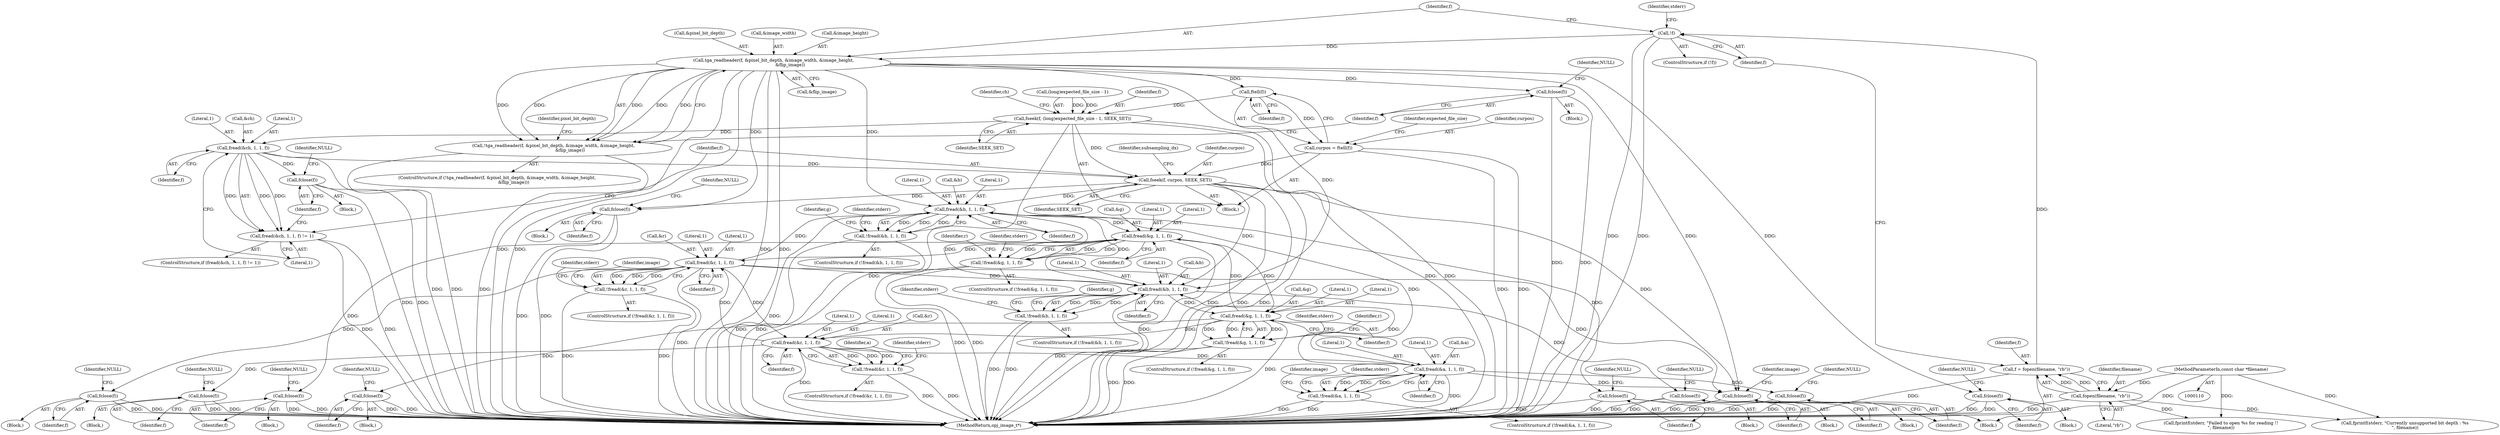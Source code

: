 digraph "0_openjpeg_2cd30c2b06ce332dede81cccad8b334cde997281_1@API" {
"1000150" [label="(Call,tga_readheader(f, &pixel_bit_depth, &image_width, &image_height,\n                        &flip_image))"];
"1000139" [label="(Call,!f)"];
"1000133" [label="(Call,f = fopen(filename, \"rb\"))"];
"1000135" [label="(Call,fopen(filename, \"rb\"))"];
"1000111" [label="(MethodParameterIn,const char *filename)"];
"1000149" [label="(Call,!tga_readheader(f, &pixel_bit_depth, &image_width, &image_height,\n                        &flip_image))"];
"1000161" [label="(Call,fclose(f))"];
"1000175" [label="(Call,fclose(f))"];
"1000257" [label="(Call,ftell(f))"];
"1000255" [label="(Call,curpos = ftell(f))"];
"1000293" [label="(Call,fseek(f, curpos, SEEK_SET))"];
"1000385" [label="(Call,fclose(f))"];
"1000531" [label="(Call,fread(&b, 1, 1, f))"];
"1000530" [label="(Call,!fread(&b, 1, 1, f))"];
"1000543" [label="(Call,fclose(f))"];
"1000549" [label="(Call,fread(&g, 1, 1, f))"];
"1000548" [label="(Call,!fread(&g, 1, 1, f))"];
"1000561" [label="(Call,fclose(f))"];
"1000567" [label="(Call,fread(&r, 1, 1, f))"];
"1000566" [label="(Call,!fread(&r, 1, 1, f))"];
"1000579" [label="(Call,fclose(f))"];
"1000640" [label="(Call,fread(&b, 1, 1, f))"];
"1000639" [label="(Call,!fread(&b, 1, 1, f))"];
"1000652" [label="(Call,fclose(f))"];
"1000658" [label="(Call,fread(&g, 1, 1, f))"];
"1000657" [label="(Call,!fread(&g, 1, 1, f))"];
"1000670" [label="(Call,fclose(f))"];
"1000676" [label="(Call,fread(&r, 1, 1, f))"];
"1000675" [label="(Call,!fread(&r, 1, 1, f))"];
"1000688" [label="(Call,fclose(f))"];
"1000694" [label="(Call,fread(&a, 1, 1, f))"];
"1000693" [label="(Call,!fread(&a, 1, 1, f))"];
"1000706" [label="(Call,fclose(f))"];
"1000762" [label="(Call,fclose(f))"];
"1000271" [label="(Call,fseek(f, (long)expected_file_size - 1, SEEK_SET))"];
"1000281" [label="(Call,fread(&ch, 1, 1, f))"];
"1000280" [label="(Call,fread(&ch, 1, 1, f) != 1)"];
"1000289" [label="(Call,fclose(f))"];
"1000530" [label="(Call,!fread(&b, 1, 1, f))"];
"1000694" [label="(Call,fread(&a, 1, 1, f))"];
"1000660" [label="(Identifier,g)"];
"1000293" [label="(Call,fseek(f, curpos, SEEK_SET))"];
"1000670" [label="(Call,fclose(f))"];
"1000160" [label="(Block,)"];
"1000298" [label="(Identifier,subsampling_dx)"];
"1000646" [label="(Block,)"];
"1000134" [label="(Identifier,f)"];
"1000678" [label="(Identifier,r)"];
"1000758" [label="(Call,fprintf(stderr, \"Currently unsupported bit depth : %s\n\", filename))"];
"1000296" [label="(Identifier,SEEK_SET)"];
"1000289" [label="(Call,fclose(f))"];
"1000588" [label="(Identifier,image)"];
"1000645" [label="(Identifier,f)"];
"1000174" [label="(Block,)"];
"1000582" [label="(Identifier,NULL)"];
"1000284" [label="(Literal,1)"];
"1000575" [label="(Identifier,stderr)"];
"1000659" [label="(Call,&g)"];
"1000677" [label="(Call,&r)"];
"1000700" [label="(Block,)"];
"1000551" [label="(Identifier,g)"];
"1000272" [label="(Identifier,f)"];
"1000697" [label="(Literal,1)"];
"1000138" [label="(ControlStructure,if (!f))"];
"1000656" [label="(ControlStructure,if (!fread(&g, 1, 1, f)))"];
"1000674" [label="(ControlStructure,if (!fread(&r, 1, 1, f)))"];
"1000285" [label="(Literal,1)"];
"1000652" [label="(Call,fclose(f))"];
"1000664" [label="(Block,)"];
"1000257" [label="(Call,ftell(f))"];
"1000657" [label="(Call,!fread(&g, 1, 1, f))"];
"1000643" [label="(Literal,1)"];
"1000766" [label="(MethodReturn,opj_image_t*)"];
"1000148" [label="(ControlStructure,if (!tga_readheader(f, &pixel_bit_depth, &image_width, &image_height,\n                        &flip_image)))"];
"1000154" [label="(Call,&image_width)"];
"1000290" [label="(Identifier,f)"];
"1000567" [label="(Call,fread(&r, 1, 1, f))"];
"1000151" [label="(Identifier,f)"];
"1000388" [label="(Identifier,NULL)"];
"1000663" [label="(Identifier,f)"];
"1000529" [label="(ControlStructure,if (!fread(&b, 1, 1, f)))"];
"1000142" [label="(Call,fprintf(stderr, \"Failed to open %s for reading !!\n\", filename))"];
"1000675" [label="(Call,!fread(&r, 1, 1, f))"];
"1000149" [label="(Call,!tga_readheader(f, &pixel_bit_depth, &image_width, &image_height,\n                        &flip_image))"];
"1000534" [label="(Literal,1)"];
"1000691" [label="(Identifier,NULL)"];
"1000661" [label="(Literal,1)"];
"1000658" [label="(Call,fread(&g, 1, 1, f))"];
"1000699" [label="(Identifier,f)"];
"1000169" [label="(Identifier,pixel_bit_depth)"];
"1000294" [label="(Identifier,f)"];
"1000696" [label="(Identifier,a)"];
"1000681" [label="(Identifier,f)"];
"1000554" [label="(Identifier,f)"];
"1000544" [label="(Identifier,f)"];
"1000283" [label="(Identifier,ch)"];
"1000288" [label="(Block,)"];
"1000662" [label="(Literal,1)"];
"1000568" [label="(Call,&r)"];
"1000709" [label="(Identifier,NULL)"];
"1000689" [label="(Identifier,f)"];
"1000280" [label="(Call,fread(&ch, 1, 1, f) != 1)"];
"1000536" [label="(Identifier,f)"];
"1000176" [label="(Identifier,f)"];
"1000641" [label="(Call,&b)"];
"1000287" [label="(Literal,1)"];
"1000571" [label="(Literal,1)"];
"1000136" [label="(Identifier,filename)"];
"1000133" [label="(Call,f = fopen(filename, \"rb\"))"];
"1000671" [label="(Identifier,f)"];
"1000549" [label="(Call,fread(&g, 1, 1, f))"];
"1000547" [label="(ControlStructure,if (!fread(&g, 1, 1, f)))"];
"1000715" [label="(Identifier,image)"];
"1000673" [label="(Identifier,NULL)"];
"1000682" [label="(Block,)"];
"1000572" [label="(Identifier,f)"];
"1000385" [label="(Call,fclose(f))"];
"1000255" [label="(Call,curpos = ftell(f))"];
"1000684" [label="(Identifier,stderr)"];
"1000688" [label="(Call,fclose(f))"];
"1000111" [label="(MethodParameterIn,const char *filename)"];
"1000158" [label="(Call,&flip_image)"];
"1000113" [label="(Block,)"];
"1000271" [label="(Call,fseek(f, (long)expected_file_size - 1, SEEK_SET))"];
"1000552" [label="(Literal,1)"];
"1000698" [label="(Literal,1)"];
"1000295" [label="(Identifier,curpos)"];
"1000282" [label="(Call,&ch)"];
"1000707" [label="(Identifier,f)"];
"1000648" [label="(Identifier,stderr)"];
"1000286" [label="(Identifier,f)"];
"1000702" [label="(Identifier,stderr)"];
"1000537" [label="(Block,)"];
"1000580" [label="(Identifier,f)"];
"1000692" [label="(ControlStructure,if (!fread(&a, 1, 1, f)))"];
"1000162" [label="(Identifier,f)"];
"1000550" [label="(Call,&g)"];
"1000639" [label="(Call,!fread(&b, 1, 1, f))"];
"1000156" [label="(Call,&image_height)"];
"1000273" [label="(Call,(long)expected_file_size - 1)"];
"1000281" [label="(Call,fread(&ch, 1, 1, f))"];
"1000292" [label="(Identifier,NULL)"];
"1000150" [label="(Call,tga_readheader(f, &pixel_bit_depth, &image_width, &image_height,\n                        &flip_image))"];
"1000242" [label="(Block,)"];
"1000539" [label="(Identifier,stderr)"];
"1000384" [label="(Block,)"];
"1000569" [label="(Identifier,r)"];
"1000638" [label="(ControlStructure,if (!fread(&b, 1, 1, f)))"];
"1000152" [label="(Call,&pixel_bit_depth)"];
"1000164" [label="(Identifier,NULL)"];
"1000535" [label="(Literal,1)"];
"1000765" [label="(Identifier,image)"];
"1000561" [label="(Call,fclose(f))"];
"1000644" [label="(Literal,1)"];
"1000137" [label="(Literal,\"rb\")"];
"1000140" [label="(Identifier,f)"];
"1000557" [label="(Identifier,stderr)"];
"1000553" [label="(Literal,1)"];
"1000762" [label="(Call,fclose(f))"];
"1000543" [label="(Call,fclose(f))"];
"1000573" [label="(Block,)"];
"1000680" [label="(Literal,1)"];
"1000386" [label="(Identifier,f)"];
"1000676" [label="(Call,fread(&r, 1, 1, f))"];
"1000175" [label="(Call,fclose(f))"];
"1000139" [label="(Call,!f)"];
"1000562" [label="(Identifier,f)"];
"1000161" [label="(Call,fclose(f))"];
"1000693" [label="(Call,!fread(&a, 1, 1, f))"];
"1000531" [label="(Call,fread(&b, 1, 1, f))"];
"1000532" [label="(Call,&b)"];
"1000546" [label="(Identifier,NULL)"];
"1000695" [label="(Call,&a)"];
"1000706" [label="(Call,fclose(f))"];
"1000258" [label="(Identifier,f)"];
"1000143" [label="(Identifier,stderr)"];
"1000256" [label="(Identifier,curpos)"];
"1000566" [label="(Call,!fread(&r, 1, 1, f))"];
"1000548" [label="(Call,!fread(&g, 1, 1, f))"];
"1000653" [label="(Identifier,f)"];
"1000565" [label="(ControlStructure,if (!fread(&r, 1, 1, f)))"];
"1000564" [label="(Identifier,NULL)"];
"1000655" [label="(Identifier,NULL)"];
"1000570" [label="(Literal,1)"];
"1000135" [label="(Call,fopen(filename, \"rb\"))"];
"1000763" [label="(Identifier,f)"];
"1000579" [label="(Call,fclose(f))"];
"1000555" [label="(Block,)"];
"1000178" [label="(Identifier,NULL)"];
"1000640" [label="(Call,fread(&b, 1, 1, f))"];
"1000278" [label="(Identifier,SEEK_SET)"];
"1000261" [label="(Identifier,expected_file_size)"];
"1000666" [label="(Identifier,stderr)"];
"1000279" [label="(ControlStructure,if (fread(&ch, 1, 1, f) != 1))"];
"1000679" [label="(Literal,1)"];
"1000150" -> "1000149"  [label="AST: "];
"1000150" -> "1000158"  [label="CFG: "];
"1000151" -> "1000150"  [label="AST: "];
"1000152" -> "1000150"  [label="AST: "];
"1000154" -> "1000150"  [label="AST: "];
"1000156" -> "1000150"  [label="AST: "];
"1000158" -> "1000150"  [label="AST: "];
"1000149" -> "1000150"  [label="CFG: "];
"1000150" -> "1000766"  [label="DDG: "];
"1000150" -> "1000766"  [label="DDG: "];
"1000150" -> "1000766"  [label="DDG: "];
"1000150" -> "1000766"  [label="DDG: "];
"1000150" -> "1000149"  [label="DDG: "];
"1000150" -> "1000149"  [label="DDG: "];
"1000150" -> "1000149"  [label="DDG: "];
"1000150" -> "1000149"  [label="DDG: "];
"1000150" -> "1000149"  [label="DDG: "];
"1000139" -> "1000150"  [label="DDG: "];
"1000150" -> "1000161"  [label="DDG: "];
"1000150" -> "1000175"  [label="DDG: "];
"1000150" -> "1000257"  [label="DDG: "];
"1000150" -> "1000385"  [label="DDG: "];
"1000150" -> "1000531"  [label="DDG: "];
"1000150" -> "1000640"  [label="DDG: "];
"1000150" -> "1000762"  [label="DDG: "];
"1000139" -> "1000138"  [label="AST: "];
"1000139" -> "1000140"  [label="CFG: "];
"1000140" -> "1000139"  [label="AST: "];
"1000143" -> "1000139"  [label="CFG: "];
"1000151" -> "1000139"  [label="CFG: "];
"1000139" -> "1000766"  [label="DDG: "];
"1000139" -> "1000766"  [label="DDG: "];
"1000133" -> "1000139"  [label="DDG: "];
"1000133" -> "1000113"  [label="AST: "];
"1000133" -> "1000135"  [label="CFG: "];
"1000134" -> "1000133"  [label="AST: "];
"1000135" -> "1000133"  [label="AST: "];
"1000140" -> "1000133"  [label="CFG: "];
"1000133" -> "1000766"  [label="DDG: "];
"1000135" -> "1000133"  [label="DDG: "];
"1000135" -> "1000133"  [label="DDG: "];
"1000135" -> "1000137"  [label="CFG: "];
"1000136" -> "1000135"  [label="AST: "];
"1000137" -> "1000135"  [label="AST: "];
"1000135" -> "1000766"  [label="DDG: "];
"1000111" -> "1000135"  [label="DDG: "];
"1000135" -> "1000142"  [label="DDG: "];
"1000135" -> "1000758"  [label="DDG: "];
"1000111" -> "1000110"  [label="AST: "];
"1000111" -> "1000766"  [label="DDG: "];
"1000111" -> "1000142"  [label="DDG: "];
"1000111" -> "1000758"  [label="DDG: "];
"1000149" -> "1000148"  [label="AST: "];
"1000162" -> "1000149"  [label="CFG: "];
"1000169" -> "1000149"  [label="CFG: "];
"1000149" -> "1000766"  [label="DDG: "];
"1000149" -> "1000766"  [label="DDG: "];
"1000161" -> "1000160"  [label="AST: "];
"1000161" -> "1000162"  [label="CFG: "];
"1000162" -> "1000161"  [label="AST: "];
"1000164" -> "1000161"  [label="CFG: "];
"1000161" -> "1000766"  [label="DDG: "];
"1000161" -> "1000766"  [label="DDG: "];
"1000175" -> "1000174"  [label="AST: "];
"1000175" -> "1000176"  [label="CFG: "];
"1000176" -> "1000175"  [label="AST: "];
"1000178" -> "1000175"  [label="CFG: "];
"1000175" -> "1000766"  [label="DDG: "];
"1000175" -> "1000766"  [label="DDG: "];
"1000257" -> "1000255"  [label="AST: "];
"1000257" -> "1000258"  [label="CFG: "];
"1000258" -> "1000257"  [label="AST: "];
"1000255" -> "1000257"  [label="CFG: "];
"1000257" -> "1000255"  [label="DDG: "];
"1000257" -> "1000271"  [label="DDG: "];
"1000255" -> "1000242"  [label="AST: "];
"1000256" -> "1000255"  [label="AST: "];
"1000261" -> "1000255"  [label="CFG: "];
"1000255" -> "1000766"  [label="DDG: "];
"1000255" -> "1000766"  [label="DDG: "];
"1000255" -> "1000293"  [label="DDG: "];
"1000293" -> "1000242"  [label="AST: "];
"1000293" -> "1000296"  [label="CFG: "];
"1000294" -> "1000293"  [label="AST: "];
"1000295" -> "1000293"  [label="AST: "];
"1000296" -> "1000293"  [label="AST: "];
"1000298" -> "1000293"  [label="CFG: "];
"1000293" -> "1000766"  [label="DDG: "];
"1000293" -> "1000766"  [label="DDG: "];
"1000293" -> "1000766"  [label="DDG: "];
"1000281" -> "1000293"  [label="DDG: "];
"1000271" -> "1000293"  [label="DDG: "];
"1000293" -> "1000385"  [label="DDG: "];
"1000293" -> "1000531"  [label="DDG: "];
"1000293" -> "1000640"  [label="DDG: "];
"1000293" -> "1000762"  [label="DDG: "];
"1000385" -> "1000384"  [label="AST: "];
"1000385" -> "1000386"  [label="CFG: "];
"1000386" -> "1000385"  [label="AST: "];
"1000388" -> "1000385"  [label="CFG: "];
"1000385" -> "1000766"  [label="DDG: "];
"1000385" -> "1000766"  [label="DDG: "];
"1000531" -> "1000530"  [label="AST: "];
"1000531" -> "1000536"  [label="CFG: "];
"1000532" -> "1000531"  [label="AST: "];
"1000534" -> "1000531"  [label="AST: "];
"1000535" -> "1000531"  [label="AST: "];
"1000536" -> "1000531"  [label="AST: "];
"1000530" -> "1000531"  [label="CFG: "];
"1000531" -> "1000766"  [label="DDG: "];
"1000531" -> "1000530"  [label="DDG: "];
"1000531" -> "1000530"  [label="DDG: "];
"1000531" -> "1000530"  [label="DDG: "];
"1000640" -> "1000531"  [label="DDG: "];
"1000694" -> "1000531"  [label="DDG: "];
"1000567" -> "1000531"  [label="DDG: "];
"1000531" -> "1000543"  [label="DDG: "];
"1000531" -> "1000549"  [label="DDG: "];
"1000531" -> "1000640"  [label="DDG: "];
"1000530" -> "1000529"  [label="AST: "];
"1000539" -> "1000530"  [label="CFG: "];
"1000551" -> "1000530"  [label="CFG: "];
"1000530" -> "1000766"  [label="DDG: "];
"1000530" -> "1000766"  [label="DDG: "];
"1000543" -> "1000537"  [label="AST: "];
"1000543" -> "1000544"  [label="CFG: "];
"1000544" -> "1000543"  [label="AST: "];
"1000546" -> "1000543"  [label="CFG: "];
"1000543" -> "1000766"  [label="DDG: "];
"1000543" -> "1000766"  [label="DDG: "];
"1000549" -> "1000548"  [label="AST: "];
"1000549" -> "1000554"  [label="CFG: "];
"1000550" -> "1000549"  [label="AST: "];
"1000552" -> "1000549"  [label="AST: "];
"1000553" -> "1000549"  [label="AST: "];
"1000554" -> "1000549"  [label="AST: "];
"1000548" -> "1000549"  [label="CFG: "];
"1000549" -> "1000766"  [label="DDG: "];
"1000549" -> "1000548"  [label="DDG: "];
"1000549" -> "1000548"  [label="DDG: "];
"1000549" -> "1000548"  [label="DDG: "];
"1000658" -> "1000549"  [label="DDG: "];
"1000549" -> "1000561"  [label="DDG: "];
"1000549" -> "1000567"  [label="DDG: "];
"1000549" -> "1000658"  [label="DDG: "];
"1000548" -> "1000547"  [label="AST: "];
"1000557" -> "1000548"  [label="CFG: "];
"1000569" -> "1000548"  [label="CFG: "];
"1000548" -> "1000766"  [label="DDG: "];
"1000548" -> "1000766"  [label="DDG: "];
"1000561" -> "1000555"  [label="AST: "];
"1000561" -> "1000562"  [label="CFG: "];
"1000562" -> "1000561"  [label="AST: "];
"1000564" -> "1000561"  [label="CFG: "];
"1000561" -> "1000766"  [label="DDG: "];
"1000561" -> "1000766"  [label="DDG: "];
"1000567" -> "1000566"  [label="AST: "];
"1000567" -> "1000572"  [label="CFG: "];
"1000568" -> "1000567"  [label="AST: "];
"1000570" -> "1000567"  [label="AST: "];
"1000571" -> "1000567"  [label="AST: "];
"1000572" -> "1000567"  [label="AST: "];
"1000566" -> "1000567"  [label="CFG: "];
"1000567" -> "1000766"  [label="DDG: "];
"1000567" -> "1000566"  [label="DDG: "];
"1000567" -> "1000566"  [label="DDG: "];
"1000567" -> "1000566"  [label="DDG: "];
"1000676" -> "1000567"  [label="DDG: "];
"1000567" -> "1000579"  [label="DDG: "];
"1000567" -> "1000640"  [label="DDG: "];
"1000567" -> "1000676"  [label="DDG: "];
"1000567" -> "1000762"  [label="DDG: "];
"1000566" -> "1000565"  [label="AST: "];
"1000575" -> "1000566"  [label="CFG: "];
"1000588" -> "1000566"  [label="CFG: "];
"1000566" -> "1000766"  [label="DDG: "];
"1000566" -> "1000766"  [label="DDG: "];
"1000579" -> "1000573"  [label="AST: "];
"1000579" -> "1000580"  [label="CFG: "];
"1000580" -> "1000579"  [label="AST: "];
"1000582" -> "1000579"  [label="CFG: "];
"1000579" -> "1000766"  [label="DDG: "];
"1000579" -> "1000766"  [label="DDG: "];
"1000640" -> "1000639"  [label="AST: "];
"1000640" -> "1000645"  [label="CFG: "];
"1000641" -> "1000640"  [label="AST: "];
"1000643" -> "1000640"  [label="AST: "];
"1000644" -> "1000640"  [label="AST: "];
"1000645" -> "1000640"  [label="AST: "];
"1000639" -> "1000640"  [label="CFG: "];
"1000640" -> "1000766"  [label="DDG: "];
"1000640" -> "1000639"  [label="DDG: "];
"1000640" -> "1000639"  [label="DDG: "];
"1000640" -> "1000639"  [label="DDG: "];
"1000694" -> "1000640"  [label="DDG: "];
"1000640" -> "1000652"  [label="DDG: "];
"1000640" -> "1000658"  [label="DDG: "];
"1000639" -> "1000638"  [label="AST: "];
"1000648" -> "1000639"  [label="CFG: "];
"1000660" -> "1000639"  [label="CFG: "];
"1000639" -> "1000766"  [label="DDG: "];
"1000639" -> "1000766"  [label="DDG: "];
"1000652" -> "1000646"  [label="AST: "];
"1000652" -> "1000653"  [label="CFG: "];
"1000653" -> "1000652"  [label="AST: "];
"1000655" -> "1000652"  [label="CFG: "];
"1000652" -> "1000766"  [label="DDG: "];
"1000652" -> "1000766"  [label="DDG: "];
"1000658" -> "1000657"  [label="AST: "];
"1000658" -> "1000663"  [label="CFG: "];
"1000659" -> "1000658"  [label="AST: "];
"1000661" -> "1000658"  [label="AST: "];
"1000662" -> "1000658"  [label="AST: "];
"1000663" -> "1000658"  [label="AST: "];
"1000657" -> "1000658"  [label="CFG: "];
"1000658" -> "1000766"  [label="DDG: "];
"1000658" -> "1000657"  [label="DDG: "];
"1000658" -> "1000657"  [label="DDG: "];
"1000658" -> "1000657"  [label="DDG: "];
"1000658" -> "1000670"  [label="DDG: "];
"1000658" -> "1000676"  [label="DDG: "];
"1000657" -> "1000656"  [label="AST: "];
"1000666" -> "1000657"  [label="CFG: "];
"1000678" -> "1000657"  [label="CFG: "];
"1000657" -> "1000766"  [label="DDG: "];
"1000657" -> "1000766"  [label="DDG: "];
"1000670" -> "1000664"  [label="AST: "];
"1000670" -> "1000671"  [label="CFG: "];
"1000671" -> "1000670"  [label="AST: "];
"1000673" -> "1000670"  [label="CFG: "];
"1000670" -> "1000766"  [label="DDG: "];
"1000670" -> "1000766"  [label="DDG: "];
"1000676" -> "1000675"  [label="AST: "];
"1000676" -> "1000681"  [label="CFG: "];
"1000677" -> "1000676"  [label="AST: "];
"1000679" -> "1000676"  [label="AST: "];
"1000680" -> "1000676"  [label="AST: "];
"1000681" -> "1000676"  [label="AST: "];
"1000675" -> "1000676"  [label="CFG: "];
"1000676" -> "1000766"  [label="DDG: "];
"1000676" -> "1000675"  [label="DDG: "];
"1000676" -> "1000675"  [label="DDG: "];
"1000676" -> "1000675"  [label="DDG: "];
"1000676" -> "1000688"  [label="DDG: "];
"1000676" -> "1000694"  [label="DDG: "];
"1000675" -> "1000674"  [label="AST: "];
"1000684" -> "1000675"  [label="CFG: "];
"1000696" -> "1000675"  [label="CFG: "];
"1000675" -> "1000766"  [label="DDG: "];
"1000675" -> "1000766"  [label="DDG: "];
"1000688" -> "1000682"  [label="AST: "];
"1000688" -> "1000689"  [label="CFG: "];
"1000689" -> "1000688"  [label="AST: "];
"1000691" -> "1000688"  [label="CFG: "];
"1000688" -> "1000766"  [label="DDG: "];
"1000688" -> "1000766"  [label="DDG: "];
"1000694" -> "1000693"  [label="AST: "];
"1000694" -> "1000699"  [label="CFG: "];
"1000695" -> "1000694"  [label="AST: "];
"1000697" -> "1000694"  [label="AST: "];
"1000698" -> "1000694"  [label="AST: "];
"1000699" -> "1000694"  [label="AST: "];
"1000693" -> "1000694"  [label="CFG: "];
"1000694" -> "1000766"  [label="DDG: "];
"1000694" -> "1000693"  [label="DDG: "];
"1000694" -> "1000693"  [label="DDG: "];
"1000694" -> "1000693"  [label="DDG: "];
"1000694" -> "1000706"  [label="DDG: "];
"1000694" -> "1000762"  [label="DDG: "];
"1000693" -> "1000692"  [label="AST: "];
"1000702" -> "1000693"  [label="CFG: "];
"1000715" -> "1000693"  [label="CFG: "];
"1000693" -> "1000766"  [label="DDG: "];
"1000693" -> "1000766"  [label="DDG: "];
"1000706" -> "1000700"  [label="AST: "];
"1000706" -> "1000707"  [label="CFG: "];
"1000707" -> "1000706"  [label="AST: "];
"1000709" -> "1000706"  [label="CFG: "];
"1000706" -> "1000766"  [label="DDG: "];
"1000706" -> "1000766"  [label="DDG: "];
"1000762" -> "1000113"  [label="AST: "];
"1000762" -> "1000763"  [label="CFG: "];
"1000763" -> "1000762"  [label="AST: "];
"1000765" -> "1000762"  [label="CFG: "];
"1000762" -> "1000766"  [label="DDG: "];
"1000762" -> "1000766"  [label="DDG: "];
"1000271" -> "1000242"  [label="AST: "];
"1000271" -> "1000278"  [label="CFG: "];
"1000272" -> "1000271"  [label="AST: "];
"1000273" -> "1000271"  [label="AST: "];
"1000278" -> "1000271"  [label="AST: "];
"1000283" -> "1000271"  [label="CFG: "];
"1000271" -> "1000766"  [label="DDG: "];
"1000271" -> "1000766"  [label="DDG: "];
"1000271" -> "1000766"  [label="DDG: "];
"1000273" -> "1000271"  [label="DDG: "];
"1000273" -> "1000271"  [label="DDG: "];
"1000271" -> "1000281"  [label="DDG: "];
"1000281" -> "1000280"  [label="AST: "];
"1000281" -> "1000286"  [label="CFG: "];
"1000282" -> "1000281"  [label="AST: "];
"1000284" -> "1000281"  [label="AST: "];
"1000285" -> "1000281"  [label="AST: "];
"1000286" -> "1000281"  [label="AST: "];
"1000287" -> "1000281"  [label="CFG: "];
"1000281" -> "1000766"  [label="DDG: "];
"1000281" -> "1000280"  [label="DDG: "];
"1000281" -> "1000280"  [label="DDG: "];
"1000281" -> "1000280"  [label="DDG: "];
"1000281" -> "1000289"  [label="DDG: "];
"1000280" -> "1000279"  [label="AST: "];
"1000280" -> "1000287"  [label="CFG: "];
"1000287" -> "1000280"  [label="AST: "];
"1000290" -> "1000280"  [label="CFG: "];
"1000294" -> "1000280"  [label="CFG: "];
"1000280" -> "1000766"  [label="DDG: "];
"1000280" -> "1000766"  [label="DDG: "];
"1000289" -> "1000288"  [label="AST: "];
"1000289" -> "1000290"  [label="CFG: "];
"1000290" -> "1000289"  [label="AST: "];
"1000292" -> "1000289"  [label="CFG: "];
"1000289" -> "1000766"  [label="DDG: "];
"1000289" -> "1000766"  [label="DDG: "];
}
